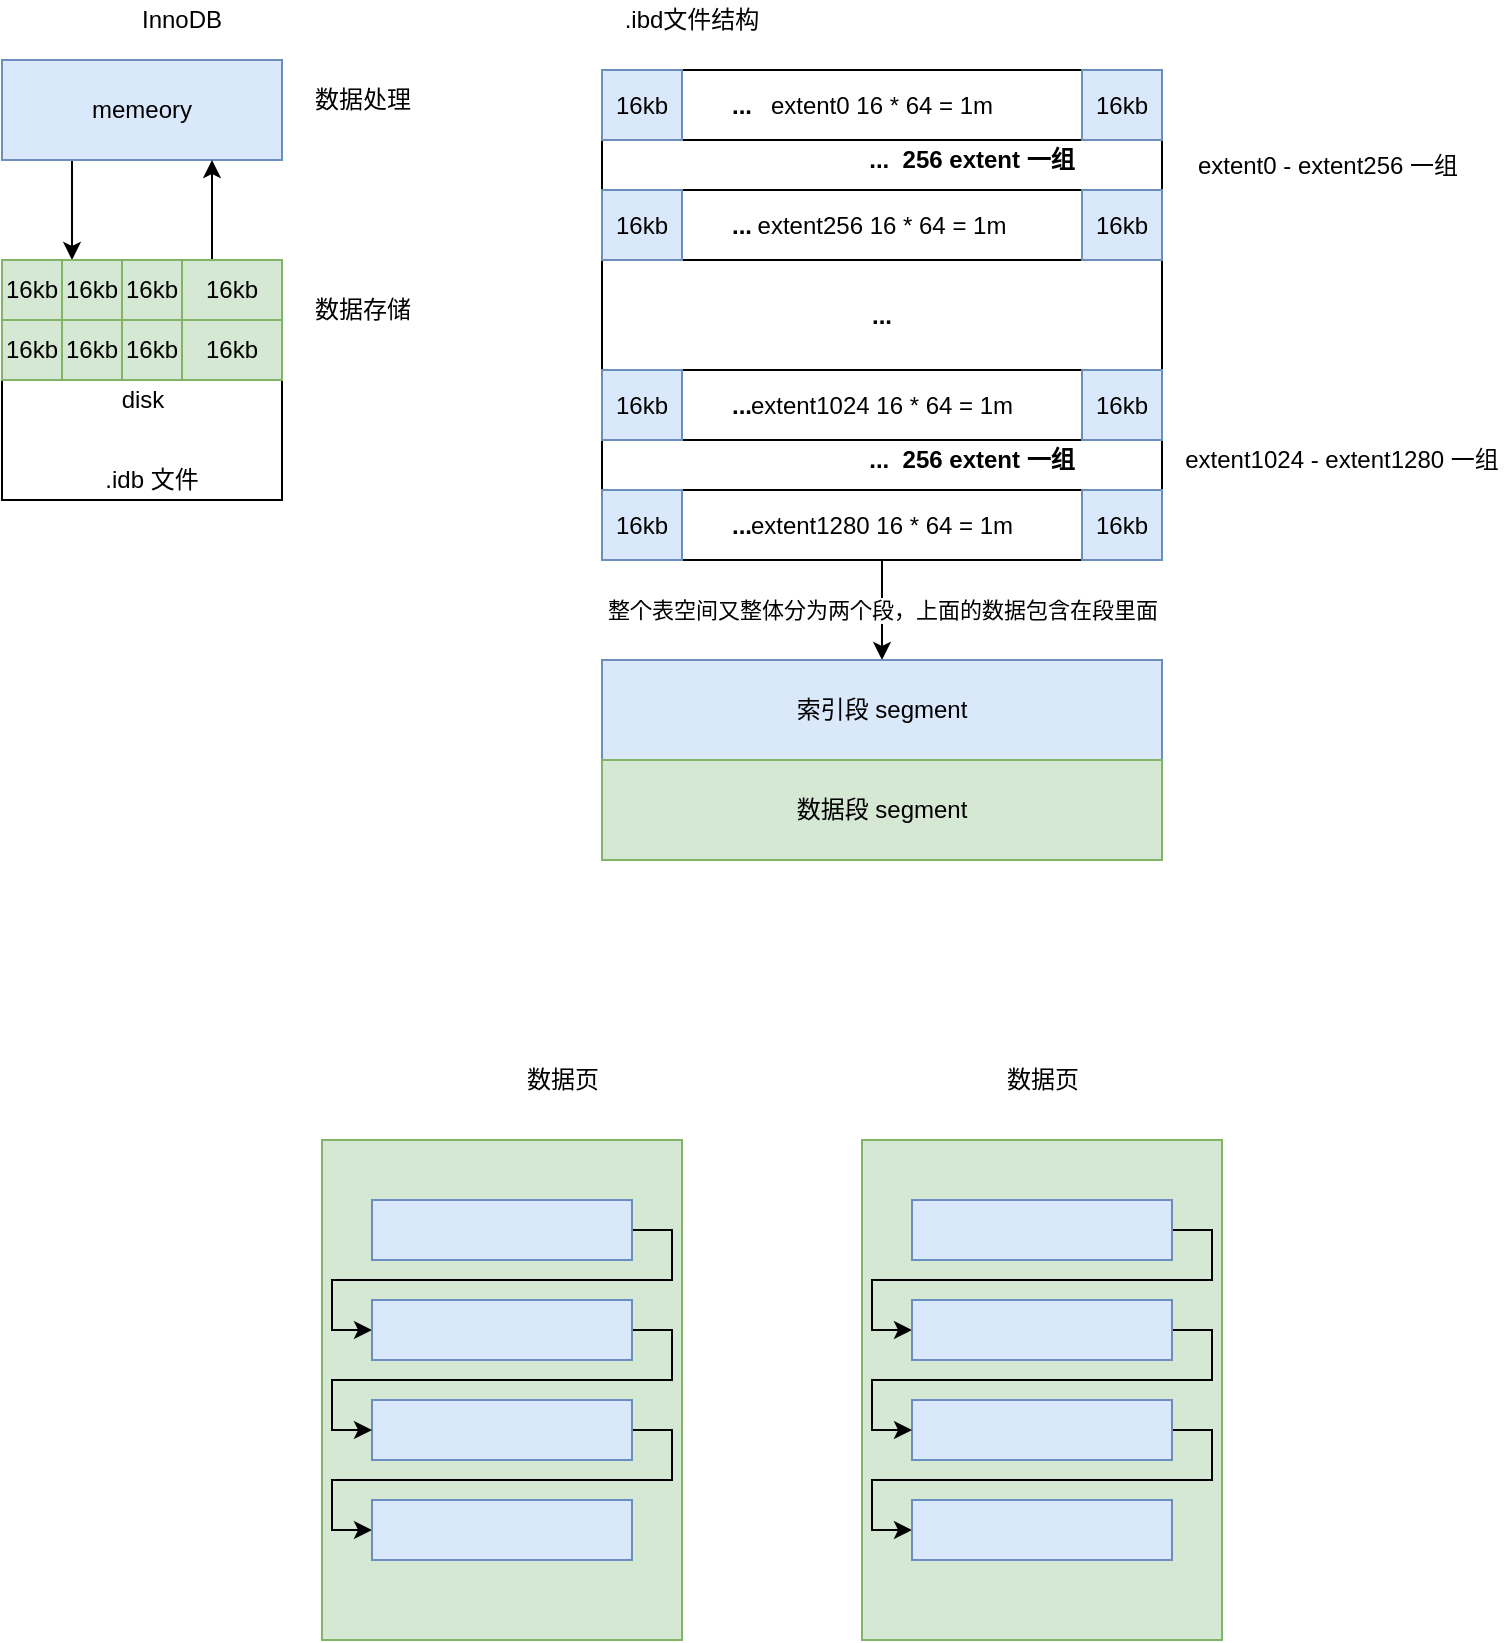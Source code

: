<mxfile version="14.8.0" type="github">
  <diagram id="DIzojUFGTz5sXxAbXB15" name="第 1 页">
    <mxGraphModel dx="946" dy="589" grid="1" gridSize="10" guides="1" tooltips="1" connect="1" arrows="1" fold="1" page="1" pageScale="1" pageWidth="827" pageHeight="1169" math="0" shadow="0">
      <root>
        <mxCell id="0" />
        <mxCell id="1" parent="0" />
        <mxCell id="ZrnmSq0_k8bh-QovHOYW-7" style="edgeStyle=orthogonalEdgeStyle;rounded=0;orthogonalLoop=1;jettySize=auto;html=1;exitX=0.25;exitY=1;exitDx=0;exitDy=0;entryX=0.25;entryY=0;entryDx=0;entryDy=0;" parent="1" source="ZrnmSq0_k8bh-QovHOYW-1" target="ZrnmSq0_k8bh-QovHOYW-4" edge="1">
          <mxGeometry relative="1" as="geometry" />
        </mxCell>
        <mxCell id="ZrnmSq0_k8bh-QovHOYW-1" value="memeory" style="rounded=0;whiteSpace=wrap;html=1;fillColor=#dae8fc;strokeColor=#6c8ebf;" parent="1" vertex="1">
          <mxGeometry x="40" y="70" width="140" height="50" as="geometry" />
        </mxCell>
        <mxCell id="ZrnmSq0_k8bh-QovHOYW-2" value="InnoDB" style="text;html=1;strokeColor=none;fillColor=none;align=center;verticalAlign=middle;whiteSpace=wrap;rounded=0;" parent="1" vertex="1">
          <mxGeometry x="110" y="40" width="40" height="20" as="geometry" />
        </mxCell>
        <mxCell id="ZrnmSq0_k8bh-QovHOYW-3" value="数据处理" style="text;html=1;align=center;verticalAlign=middle;resizable=0;points=[];autosize=1;" parent="1" vertex="1">
          <mxGeometry x="190" y="80" width="60" height="20" as="geometry" />
        </mxCell>
        <mxCell id="ZrnmSq0_k8bh-QovHOYW-8" style="edgeStyle=orthogonalEdgeStyle;rounded=0;orthogonalLoop=1;jettySize=auto;html=1;exitX=0.75;exitY=0;exitDx=0;exitDy=0;entryX=0.75;entryY=1;entryDx=0;entryDy=0;" parent="1" source="ZrnmSq0_k8bh-QovHOYW-4" target="ZrnmSq0_k8bh-QovHOYW-1" edge="1">
          <mxGeometry relative="1" as="geometry" />
        </mxCell>
        <mxCell id="ZrnmSq0_k8bh-QovHOYW-4" value="" style="rounded=0;whiteSpace=wrap;html=1;" parent="1" vertex="1">
          <mxGeometry x="40" y="170" width="140" height="120" as="geometry" />
        </mxCell>
        <mxCell id="ZrnmSq0_k8bh-QovHOYW-5" value="数据存储" style="text;html=1;align=center;verticalAlign=middle;resizable=0;points=[];autosize=1;" parent="1" vertex="1">
          <mxGeometry x="190" y="185" width="60" height="20" as="geometry" />
        </mxCell>
        <mxCell id="ZrnmSq0_k8bh-QovHOYW-9" value="16kb" style="rounded=0;whiteSpace=wrap;html=1;fillColor=#d5e8d4;strokeColor=#82b366;" parent="1" vertex="1">
          <mxGeometry x="40" y="170" width="30" height="30" as="geometry" />
        </mxCell>
        <mxCell id="ZrnmSq0_k8bh-QovHOYW-10" value="&lt;span&gt;16kb&lt;/span&gt;" style="rounded=0;whiteSpace=wrap;html=1;fillColor=#d5e8d4;strokeColor=#82b366;" parent="1" vertex="1">
          <mxGeometry x="40" y="200" width="30" height="30" as="geometry" />
        </mxCell>
        <mxCell id="ZrnmSq0_k8bh-QovHOYW-11" value="disk" style="text;html=1;align=center;verticalAlign=middle;resizable=0;points=[];autosize=1;" parent="1" vertex="1">
          <mxGeometry x="90" y="230" width="40" height="20" as="geometry" />
        </mxCell>
        <mxCell id="ZrnmSq0_k8bh-QovHOYW-12" value="&lt;span&gt;16kb&lt;/span&gt;" style="rounded=0;whiteSpace=wrap;html=1;fillColor=#d5e8d4;strokeColor=#82b366;" parent="1" vertex="1">
          <mxGeometry x="70" y="170" width="30" height="30" as="geometry" />
        </mxCell>
        <mxCell id="ZrnmSq0_k8bh-QovHOYW-13" value="&lt;span&gt;16kb&lt;/span&gt;" style="rounded=0;whiteSpace=wrap;html=1;fillColor=#d5e8d4;strokeColor=#82b366;" parent="1" vertex="1">
          <mxGeometry x="100" y="170" width="30" height="30" as="geometry" />
        </mxCell>
        <mxCell id="ZrnmSq0_k8bh-QovHOYW-14" value="&lt;span&gt;16kb&lt;/span&gt;" style="rounded=0;whiteSpace=wrap;html=1;fillColor=#d5e8d4;strokeColor=#82b366;" parent="1" vertex="1">
          <mxGeometry x="130" y="170" width="50" height="30" as="geometry" />
        </mxCell>
        <mxCell id="ZrnmSq0_k8bh-QovHOYW-15" value="&lt;span&gt;16kb&lt;/span&gt;" style="rounded=0;whiteSpace=wrap;html=1;fillColor=#d5e8d4;strokeColor=#82b366;" parent="1" vertex="1">
          <mxGeometry x="70" y="200" width="30" height="30" as="geometry" />
        </mxCell>
        <mxCell id="ZrnmSq0_k8bh-QovHOYW-16" value="&lt;span&gt;16kb&lt;/span&gt;" style="rounded=0;whiteSpace=wrap;html=1;fillColor=#d5e8d4;strokeColor=#82b366;" parent="1" vertex="1">
          <mxGeometry x="100" y="200" width="30" height="30" as="geometry" />
        </mxCell>
        <mxCell id="ZrnmSq0_k8bh-QovHOYW-17" value="&lt;span&gt;16kb&lt;/span&gt;" style="rounded=0;whiteSpace=wrap;html=1;fillColor=#d5e8d4;strokeColor=#82b366;" parent="1" vertex="1">
          <mxGeometry x="130" y="200" width="50" height="30" as="geometry" />
        </mxCell>
        <mxCell id="ZrnmSq0_k8bh-QovHOYW-20" value=".idb&amp;nbsp;文件" style="text;html=1;strokeColor=none;fillColor=none;align=center;verticalAlign=middle;whiteSpace=wrap;rounded=0;" parent="1" vertex="1">
          <mxGeometry x="90" y="270" width="50" height="20" as="geometry" />
        </mxCell>
        <mxCell id="ZrnmSq0_k8bh-QovHOYW-21" style="edgeStyle=orthogonalEdgeStyle;rounded=0;orthogonalLoop=1;jettySize=auto;html=1;exitX=0.5;exitY=1;exitDx=0;exitDy=0;" parent="1" source="ZrnmSq0_k8bh-QovHOYW-20" target="ZrnmSq0_k8bh-QovHOYW-20" edge="1">
          <mxGeometry relative="1" as="geometry" />
        </mxCell>
        <mxCell id="ZrnmSq0_k8bh-QovHOYW-22" value="" style="rounded=0;whiteSpace=wrap;html=1;" parent="1" vertex="1">
          <mxGeometry x="340" y="75" width="280" height="245" as="geometry" />
        </mxCell>
        <mxCell id="ZrnmSq0_k8bh-QovHOYW-23" value=".ibd文件结构" style="text;html=1;strokeColor=none;fillColor=none;align=center;verticalAlign=middle;whiteSpace=wrap;rounded=0;" parent="1" vertex="1">
          <mxGeometry x="340" y="40" width="90" height="20" as="geometry" />
        </mxCell>
        <mxCell id="ZrnmSq0_k8bh-QovHOYW-26" value="extent0 16 * 64 = 1m" style="rounded=0;whiteSpace=wrap;html=1;" parent="1" vertex="1">
          <mxGeometry x="340" y="75" width="280" height="35" as="geometry" />
        </mxCell>
        <mxCell id="ZrnmSq0_k8bh-QovHOYW-28" value="16kb" style="rounded=0;whiteSpace=wrap;html=1;fillColor=#dae8fc;strokeColor=#6c8ebf;" parent="1" vertex="1">
          <mxGeometry x="340" y="75" width="40" height="35" as="geometry" />
        </mxCell>
        <mxCell id="ZrnmSq0_k8bh-QovHOYW-29" value="16kb" style="rounded=0;whiteSpace=wrap;html=1;fillColor=#dae8fc;strokeColor=#6c8ebf;" parent="1" vertex="1">
          <mxGeometry x="580" y="75" width="40" height="35" as="geometry" />
        </mxCell>
        <mxCell id="ZrnmSq0_k8bh-QovHOYW-31" value="extent256 16 * 64 = 1m" style="rounded=0;whiteSpace=wrap;html=1;" parent="1" vertex="1">
          <mxGeometry x="340" y="135" width="280" height="35" as="geometry" />
        </mxCell>
        <mxCell id="ZrnmSq0_k8bh-QovHOYW-32" value="16kb" style="rounded=0;whiteSpace=wrap;html=1;fillColor=#dae8fc;strokeColor=#6c8ebf;" parent="1" vertex="1">
          <mxGeometry x="340" y="135" width="40" height="35" as="geometry" />
        </mxCell>
        <mxCell id="ZrnmSq0_k8bh-QovHOYW-33" value="16kb" style="rounded=0;whiteSpace=wrap;html=1;fillColor=#dae8fc;strokeColor=#6c8ebf;" parent="1" vertex="1">
          <mxGeometry x="580" y="135" width="40" height="35" as="geometry" />
        </mxCell>
        <mxCell id="ZrnmSq0_k8bh-QovHOYW-34" value="&lt;b&gt;...&amp;nbsp; 256 extent&amp;nbsp;一组&lt;/b&gt;" style="text;html=1;strokeColor=none;fillColor=none;align=center;verticalAlign=middle;whiteSpace=wrap;rounded=0;" parent="1" vertex="1">
          <mxGeometry x="460" y="110" width="130" height="20" as="geometry" />
        </mxCell>
        <mxCell id="ZrnmSq0_k8bh-QovHOYW-36" value="&lt;b&gt;...&lt;/b&gt;" style="text;html=1;strokeColor=none;fillColor=none;align=center;verticalAlign=middle;whiteSpace=wrap;rounded=0;" parent="1" vertex="1">
          <mxGeometry x="390" y="82.5" width="40" height="20" as="geometry" />
        </mxCell>
        <mxCell id="ZrnmSq0_k8bh-QovHOYW-37" value="&lt;b&gt;...&lt;/b&gt;" style="text;html=1;strokeColor=none;fillColor=none;align=center;verticalAlign=middle;whiteSpace=wrap;rounded=0;" parent="1" vertex="1">
          <mxGeometry x="390" y="142.5" width="40" height="20" as="geometry" />
        </mxCell>
        <mxCell id="ZrnmSq0_k8bh-QovHOYW-38" value="extent1024 16 * 64 = 1m" style="rounded=0;whiteSpace=wrap;html=1;" parent="1" vertex="1">
          <mxGeometry x="340" y="225" width="280" height="35" as="geometry" />
        </mxCell>
        <mxCell id="ZrnmSq0_k8bh-QovHOYW-39" value="16kb" style="rounded=0;whiteSpace=wrap;html=1;fillColor=#dae8fc;strokeColor=#6c8ebf;" parent="1" vertex="1">
          <mxGeometry x="340" y="225" width="40" height="35" as="geometry" />
        </mxCell>
        <mxCell id="ZrnmSq0_k8bh-QovHOYW-40" value="16kb" style="rounded=0;whiteSpace=wrap;html=1;fillColor=#dae8fc;strokeColor=#6c8ebf;" parent="1" vertex="1">
          <mxGeometry x="580" y="225" width="40" height="35" as="geometry" />
        </mxCell>
        <mxCell id="CZHepfK0-hBgISldvOnz-4" value="整个表空间又整体分为两个段，上面的数据包含在段里面" style="edgeStyle=orthogonalEdgeStyle;rounded=0;orthogonalLoop=1;jettySize=auto;html=1;" parent="1" source="ZrnmSq0_k8bh-QovHOYW-41" target="CZHepfK0-hBgISldvOnz-3" edge="1">
          <mxGeometry relative="1" as="geometry" />
        </mxCell>
        <mxCell id="ZrnmSq0_k8bh-QovHOYW-41" value="extent1280 16 * 64 = 1m" style="rounded=0;whiteSpace=wrap;html=1;" parent="1" vertex="1">
          <mxGeometry x="340" y="285" width="280" height="35" as="geometry" />
        </mxCell>
        <mxCell id="ZrnmSq0_k8bh-QovHOYW-42" value="16kb" style="rounded=0;whiteSpace=wrap;html=1;fillColor=#dae8fc;strokeColor=#6c8ebf;" parent="1" vertex="1">
          <mxGeometry x="340" y="285" width="40" height="35" as="geometry" />
        </mxCell>
        <mxCell id="ZrnmSq0_k8bh-QovHOYW-43" value="16kb" style="rounded=0;whiteSpace=wrap;html=1;fillColor=#dae8fc;strokeColor=#6c8ebf;" parent="1" vertex="1">
          <mxGeometry x="580" y="285" width="40" height="35" as="geometry" />
        </mxCell>
        <mxCell id="ZrnmSq0_k8bh-QovHOYW-44" value="&lt;b&gt;...&amp;nbsp; 256 extent&amp;nbsp;一组&lt;/b&gt;" style="text;html=1;strokeColor=none;fillColor=none;align=center;verticalAlign=middle;whiteSpace=wrap;rounded=0;" parent="1" vertex="1">
          <mxGeometry x="460" y="260" width="130" height="20" as="geometry" />
        </mxCell>
        <mxCell id="ZrnmSq0_k8bh-QovHOYW-45" value="&lt;b&gt;...&lt;/b&gt;" style="text;html=1;strokeColor=none;fillColor=none;align=center;verticalAlign=middle;whiteSpace=wrap;rounded=0;" parent="1" vertex="1">
          <mxGeometry x="390" y="232.5" width="40" height="20" as="geometry" />
        </mxCell>
        <mxCell id="ZrnmSq0_k8bh-QovHOYW-46" value="&lt;b&gt;...&lt;/b&gt;" style="text;html=1;strokeColor=none;fillColor=none;align=center;verticalAlign=middle;whiteSpace=wrap;rounded=0;" parent="1" vertex="1">
          <mxGeometry x="390" y="292.5" width="40" height="20" as="geometry" />
        </mxCell>
        <mxCell id="ZrnmSq0_k8bh-QovHOYW-47" value="&lt;b&gt;...&lt;/b&gt;" style="text;html=1;strokeColor=none;fillColor=none;align=center;verticalAlign=middle;whiteSpace=wrap;rounded=0;" parent="1" vertex="1">
          <mxGeometry x="460" y="187.5" width="40" height="20" as="geometry" />
        </mxCell>
        <mxCell id="ZrnmSq0_k8bh-QovHOYW-48" value="extent0 - extent256&amp;nbsp;一组" style="text;html=1;strokeColor=none;fillColor=none;align=center;verticalAlign=middle;whiteSpace=wrap;rounded=0;" parent="1" vertex="1">
          <mxGeometry x="630" y="102.5" width="146" height="40" as="geometry" />
        </mxCell>
        <mxCell id="ZrnmSq0_k8bh-QovHOYW-49" value="extent1024 - extent1280 一组" style="text;html=1;strokeColor=none;fillColor=none;align=center;verticalAlign=middle;whiteSpace=wrap;rounded=0;" parent="1" vertex="1">
          <mxGeometry x="630" y="250" width="160" height="40" as="geometry" />
        </mxCell>
        <mxCell id="CZHepfK0-hBgISldvOnz-3" value="索引段&amp;nbsp;segment" style="rounded=0;whiteSpace=wrap;html=1;fillColor=#dae8fc;strokeColor=#6c8ebf;" parent="1" vertex="1">
          <mxGeometry x="340" y="370" width="280" height="50" as="geometry" />
        </mxCell>
        <mxCell id="CZHepfK0-hBgISldvOnz-6" value="数据段&amp;nbsp;segment" style="rounded=0;whiteSpace=wrap;html=1;fillColor=#d5e8d4;strokeColor=#82b366;" parent="1" vertex="1">
          <mxGeometry x="340" y="420" width="280" height="50" as="geometry" />
        </mxCell>
        <mxCell id="L3kZXiNfk9yipxtZrlRW-1" value="" style="rounded=0;whiteSpace=wrap;html=1;fillColor=#d5e8d4;strokeColor=#82b366;" parent="1" vertex="1">
          <mxGeometry x="200" y="610" width="180" height="250" as="geometry" />
        </mxCell>
        <mxCell id="L3kZXiNfk9yipxtZrlRW-8" style="edgeStyle=orthogonalEdgeStyle;rounded=0;orthogonalLoop=1;jettySize=auto;html=1;entryX=0;entryY=0.5;entryDx=0;entryDy=0;exitX=1;exitY=0.5;exitDx=0;exitDy=0;" parent="1" source="L3kZXiNfk9yipxtZrlRW-2" target="L3kZXiNfk9yipxtZrlRW-4" edge="1">
          <mxGeometry relative="1" as="geometry">
            <Array as="points">
              <mxPoint x="375" y="655" />
              <mxPoint x="375" y="680" />
              <mxPoint x="205" y="680" />
              <mxPoint x="205" y="705" />
            </Array>
          </mxGeometry>
        </mxCell>
        <mxCell id="L3kZXiNfk9yipxtZrlRW-2" value="" style="rounded=0;whiteSpace=wrap;html=1;fillColor=#dae8fc;strokeColor=#6c8ebf;" parent="1" vertex="1">
          <mxGeometry x="225" y="640" width="130" height="30" as="geometry" />
        </mxCell>
        <mxCell id="L3kZXiNfk9yipxtZrlRW-10" style="edgeStyle=orthogonalEdgeStyle;rounded=0;orthogonalLoop=1;jettySize=auto;html=1;entryX=0;entryY=0.5;entryDx=0;entryDy=0;exitX=1;exitY=0.5;exitDx=0;exitDy=0;" parent="1" source="L3kZXiNfk9yipxtZrlRW-3" target="L3kZXiNfk9yipxtZrlRW-7" edge="1">
          <mxGeometry relative="1" as="geometry">
            <Array as="points">
              <mxPoint x="375" y="755" />
              <mxPoint x="375" y="780" />
              <mxPoint x="205" y="780" />
              <mxPoint x="205" y="805" />
            </Array>
          </mxGeometry>
        </mxCell>
        <mxCell id="L3kZXiNfk9yipxtZrlRW-3" value="" style="rounded=0;whiteSpace=wrap;html=1;fillColor=#dae8fc;strokeColor=#6c8ebf;" parent="1" vertex="1">
          <mxGeometry x="225" y="740" width="130" height="30" as="geometry" />
        </mxCell>
        <mxCell id="L3kZXiNfk9yipxtZrlRW-9" style="edgeStyle=orthogonalEdgeStyle;rounded=0;orthogonalLoop=1;jettySize=auto;html=1;entryX=0;entryY=0.5;entryDx=0;entryDy=0;exitX=1;exitY=0.5;exitDx=0;exitDy=0;" parent="1" source="L3kZXiNfk9yipxtZrlRW-4" target="L3kZXiNfk9yipxtZrlRW-3" edge="1">
          <mxGeometry relative="1" as="geometry">
            <Array as="points">
              <mxPoint x="375" y="705" />
              <mxPoint x="375" y="730" />
              <mxPoint x="205" y="730" />
              <mxPoint x="205" y="755" />
            </Array>
          </mxGeometry>
        </mxCell>
        <mxCell id="L3kZXiNfk9yipxtZrlRW-4" value="" style="rounded=0;whiteSpace=wrap;html=1;fillColor=#dae8fc;strokeColor=#6c8ebf;" parent="1" vertex="1">
          <mxGeometry x="225" y="690" width="130" height="30" as="geometry" />
        </mxCell>
        <mxCell id="L3kZXiNfk9yipxtZrlRW-7" value="" style="rounded=0;whiteSpace=wrap;html=1;fillColor=#dae8fc;strokeColor=#6c8ebf;" parent="1" vertex="1">
          <mxGeometry x="225" y="790" width="130" height="30" as="geometry" />
        </mxCell>
        <mxCell id="L3kZXiNfk9yipxtZrlRW-11" value="" style="rounded=0;whiteSpace=wrap;html=1;fillColor=#d5e8d4;strokeColor=#82b366;" parent="1" vertex="1">
          <mxGeometry x="470" y="610" width="180" height="250" as="geometry" />
        </mxCell>
        <mxCell id="L3kZXiNfk9yipxtZrlRW-12" value="数据页" style="text;html=1;align=center;verticalAlign=middle;resizable=0;points=[];autosize=1;strokeColor=none;" parent="1" vertex="1">
          <mxGeometry x="295" y="570" width="50" height="20" as="geometry" />
        </mxCell>
        <mxCell id="L3kZXiNfk9yipxtZrlRW-13" value="数据页" style="text;html=1;align=center;verticalAlign=middle;resizable=0;points=[];autosize=1;strokeColor=none;" parent="1" vertex="1">
          <mxGeometry x="535" y="570" width="50" height="20" as="geometry" />
        </mxCell>
        <mxCell id="L3kZXiNfk9yipxtZrlRW-14" style="edgeStyle=orthogonalEdgeStyle;rounded=0;orthogonalLoop=1;jettySize=auto;html=1;entryX=0;entryY=0.5;entryDx=0;entryDy=0;exitX=1;exitY=0.5;exitDx=0;exitDy=0;" parent="1" source="L3kZXiNfk9yipxtZrlRW-15" target="L3kZXiNfk9yipxtZrlRW-19" edge="1">
          <mxGeometry relative="1" as="geometry">
            <Array as="points">
              <mxPoint x="645" y="655" />
              <mxPoint x="645" y="680" />
              <mxPoint x="475" y="680" />
              <mxPoint x="475" y="705" />
            </Array>
          </mxGeometry>
        </mxCell>
        <mxCell id="L3kZXiNfk9yipxtZrlRW-15" value="" style="rounded=0;whiteSpace=wrap;html=1;fillColor=#dae8fc;strokeColor=#6c8ebf;" parent="1" vertex="1">
          <mxGeometry x="495" y="640" width="130" height="30" as="geometry" />
        </mxCell>
        <mxCell id="L3kZXiNfk9yipxtZrlRW-16" style="edgeStyle=orthogonalEdgeStyle;rounded=0;orthogonalLoop=1;jettySize=auto;html=1;entryX=0;entryY=0.5;entryDx=0;entryDy=0;exitX=1;exitY=0.5;exitDx=0;exitDy=0;" parent="1" source="L3kZXiNfk9yipxtZrlRW-17" target="L3kZXiNfk9yipxtZrlRW-20" edge="1">
          <mxGeometry relative="1" as="geometry">
            <Array as="points">
              <mxPoint x="645" y="755" />
              <mxPoint x="645" y="780" />
              <mxPoint x="475" y="780" />
              <mxPoint x="475" y="805" />
            </Array>
          </mxGeometry>
        </mxCell>
        <mxCell id="L3kZXiNfk9yipxtZrlRW-17" value="" style="rounded=0;whiteSpace=wrap;html=1;fillColor=#dae8fc;strokeColor=#6c8ebf;" parent="1" vertex="1">
          <mxGeometry x="495" y="740" width="130" height="30" as="geometry" />
        </mxCell>
        <mxCell id="L3kZXiNfk9yipxtZrlRW-18" style="edgeStyle=orthogonalEdgeStyle;rounded=0;orthogonalLoop=1;jettySize=auto;html=1;entryX=0;entryY=0.5;entryDx=0;entryDy=0;exitX=1;exitY=0.5;exitDx=0;exitDy=0;" parent="1" source="L3kZXiNfk9yipxtZrlRW-19" target="L3kZXiNfk9yipxtZrlRW-17" edge="1">
          <mxGeometry relative="1" as="geometry">
            <Array as="points">
              <mxPoint x="645" y="705" />
              <mxPoint x="645" y="730" />
              <mxPoint x="475" y="730" />
              <mxPoint x="475" y="755" />
            </Array>
          </mxGeometry>
        </mxCell>
        <mxCell id="L3kZXiNfk9yipxtZrlRW-19" value="" style="rounded=0;whiteSpace=wrap;html=1;fillColor=#dae8fc;strokeColor=#6c8ebf;" parent="1" vertex="1">
          <mxGeometry x="495" y="690" width="130" height="30" as="geometry" />
        </mxCell>
        <mxCell id="L3kZXiNfk9yipxtZrlRW-20" value="" style="rounded=0;whiteSpace=wrap;html=1;fillColor=#dae8fc;strokeColor=#6c8ebf;" parent="1" vertex="1">
          <mxGeometry x="495" y="790" width="130" height="30" as="geometry" />
        </mxCell>
      </root>
    </mxGraphModel>
  </diagram>
</mxfile>
